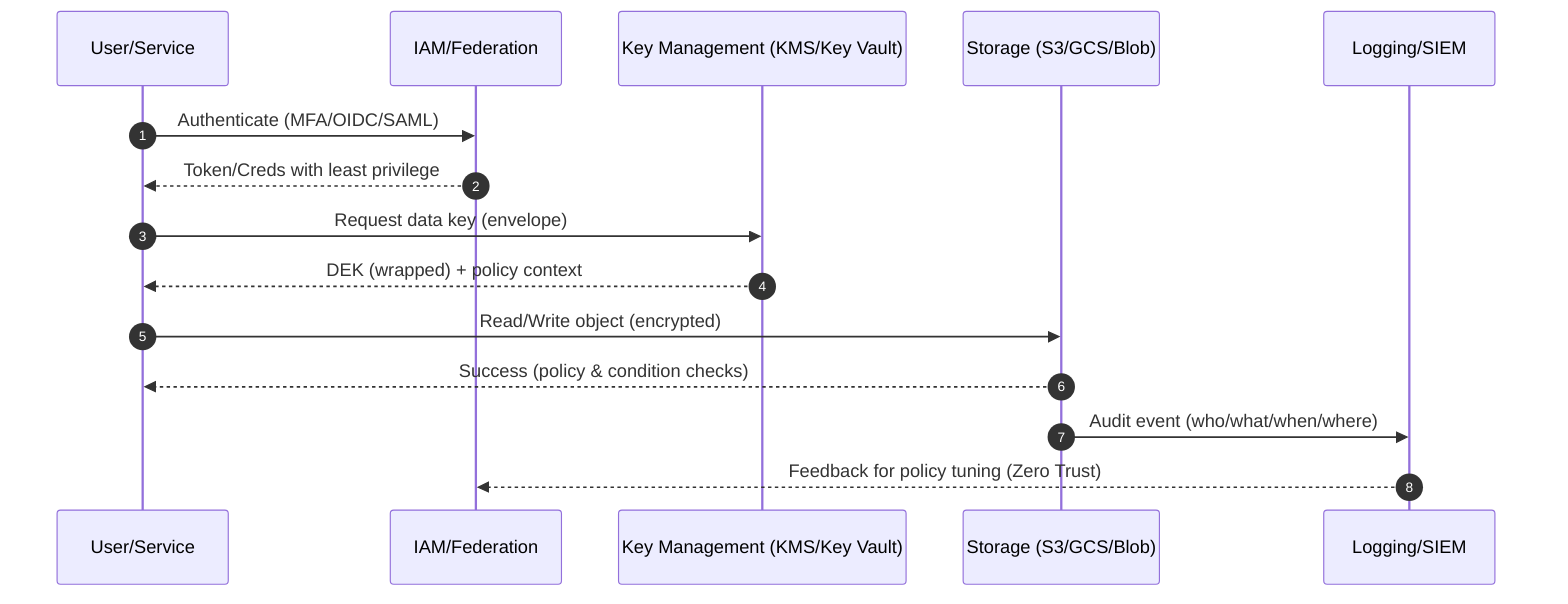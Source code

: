 %% End-to-end data protection across clouds
sequenceDiagram
  autonumber
  participant U as User/Service
  participant I as IAM/Federation
  participant K as Key Management (KMS/Key Vault)
  participant S as Storage (S3/GCS/Blob)
  participant L as Logging/SIEM

  U->>I: Authenticate (MFA/OIDC/SAML)
  I-->>U: Token/Creds with least privilege
  U->>K: Request data key (envelope)
  K-->>U: DEK (wrapped) + policy context
  U->>S: Read/Write object (encrypted)
  S-->>U: Success (policy & condition checks)
  S->>L: Audit event (who/what/when/where)
  L-->>I: Feedback for policy tuning (Zero Trust)